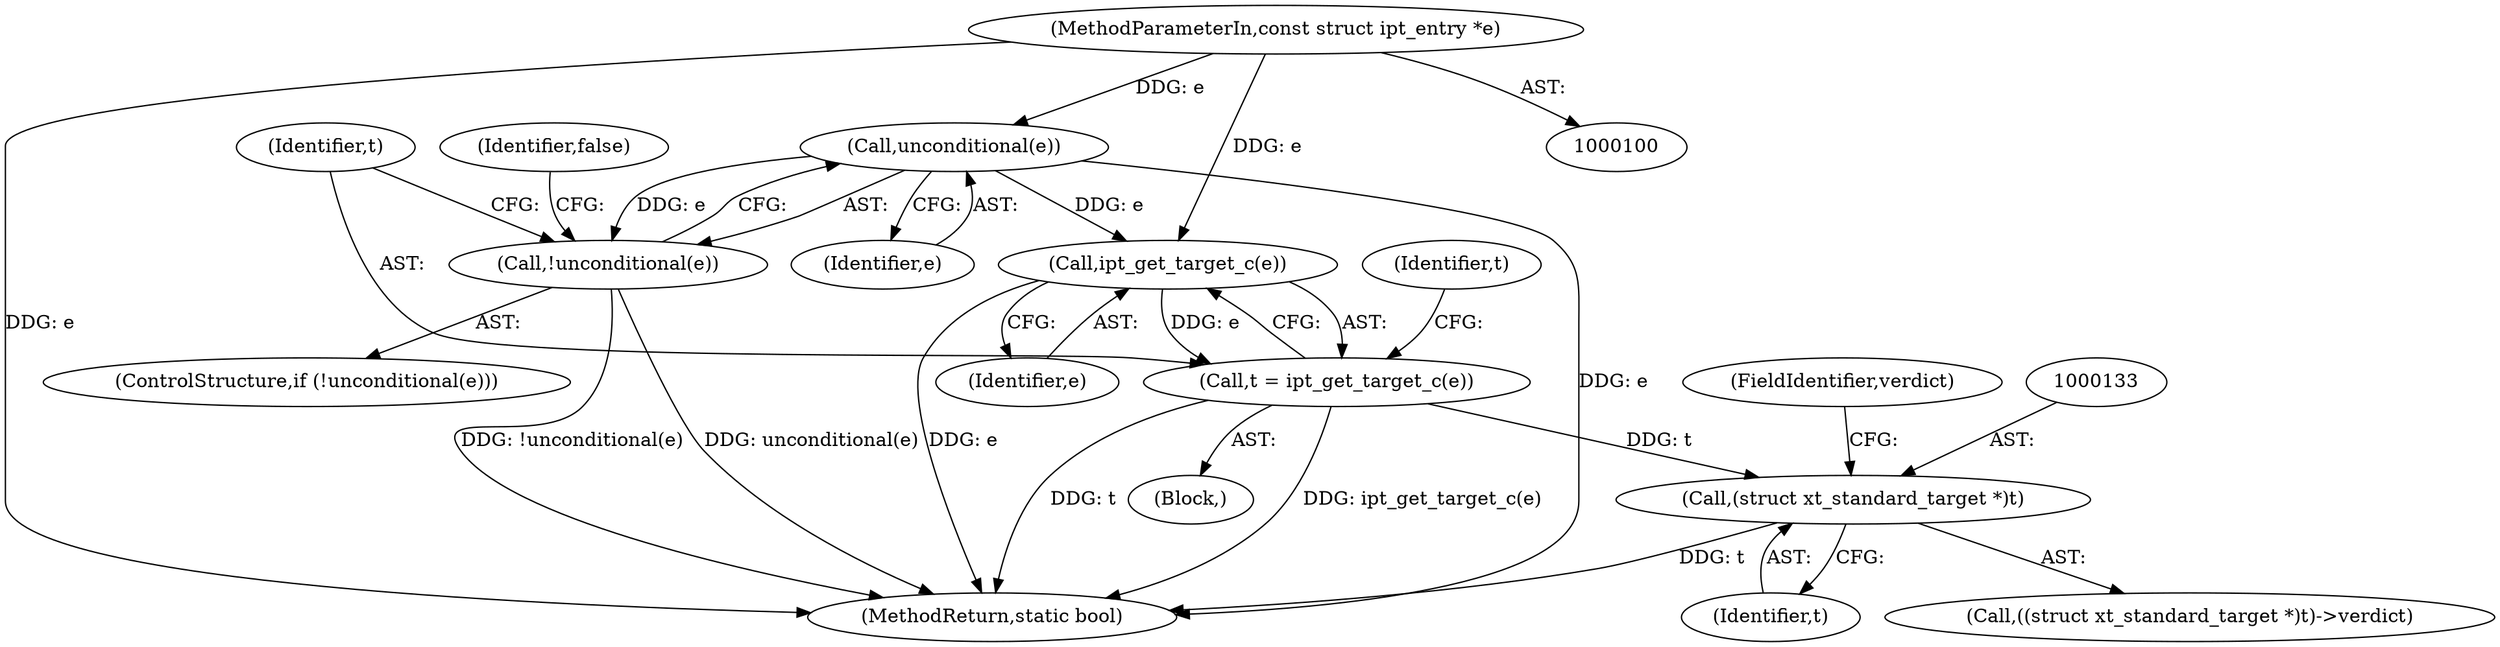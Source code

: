 digraph "0_linux_54d83fc74aa9ec72794373cb47432c5f7fb1a309_4@pointer" {
"1000101" [label="(MethodParameterIn,const struct ipt_entry *e)"];
"1000107" [label="(Call,unconditional(e))"];
"1000106" [label="(Call,!unconditional(e))"];
"1000113" [label="(Call,ipt_get_target_c(e))"];
"1000111" [label="(Call,t = ipt_get_target_c(e))"];
"1000132" [label="(Call,(struct xt_standard_target *)t)"];
"1000150" [label="(MethodReturn,static bool)"];
"1000101" [label="(MethodParameterIn,const struct ipt_entry *e)"];
"1000113" [label="(Call,ipt_get_target_c(e))"];
"1000111" [label="(Call,t = ipt_get_target_c(e))"];
"1000134" [label="(Identifier,t)"];
"1000131" [label="(Call,((struct xt_standard_target *)t)->verdict)"];
"1000110" [label="(Identifier,false)"];
"1000108" [label="(Identifier,e)"];
"1000102" [label="(Block,)"];
"1000112" [label="(Identifier,t)"];
"1000121" [label="(Identifier,t)"];
"1000132" [label="(Call,(struct xt_standard_target *)t)"];
"1000135" [label="(FieldIdentifier,verdict)"];
"1000105" [label="(ControlStructure,if (!unconditional(e)))"];
"1000106" [label="(Call,!unconditional(e))"];
"1000114" [label="(Identifier,e)"];
"1000107" [label="(Call,unconditional(e))"];
"1000101" -> "1000100"  [label="AST: "];
"1000101" -> "1000150"  [label="DDG: e"];
"1000101" -> "1000107"  [label="DDG: e"];
"1000101" -> "1000113"  [label="DDG: e"];
"1000107" -> "1000106"  [label="AST: "];
"1000107" -> "1000108"  [label="CFG: "];
"1000108" -> "1000107"  [label="AST: "];
"1000106" -> "1000107"  [label="CFG: "];
"1000107" -> "1000150"  [label="DDG: e"];
"1000107" -> "1000106"  [label="DDG: e"];
"1000107" -> "1000113"  [label="DDG: e"];
"1000106" -> "1000105"  [label="AST: "];
"1000110" -> "1000106"  [label="CFG: "];
"1000112" -> "1000106"  [label="CFG: "];
"1000106" -> "1000150"  [label="DDG: unconditional(e)"];
"1000106" -> "1000150"  [label="DDG: !unconditional(e)"];
"1000113" -> "1000111"  [label="AST: "];
"1000113" -> "1000114"  [label="CFG: "];
"1000114" -> "1000113"  [label="AST: "];
"1000111" -> "1000113"  [label="CFG: "];
"1000113" -> "1000150"  [label="DDG: e"];
"1000113" -> "1000111"  [label="DDG: e"];
"1000111" -> "1000102"  [label="AST: "];
"1000112" -> "1000111"  [label="AST: "];
"1000121" -> "1000111"  [label="CFG: "];
"1000111" -> "1000150"  [label="DDG: t"];
"1000111" -> "1000150"  [label="DDG: ipt_get_target_c(e)"];
"1000111" -> "1000132"  [label="DDG: t"];
"1000132" -> "1000131"  [label="AST: "];
"1000132" -> "1000134"  [label="CFG: "];
"1000133" -> "1000132"  [label="AST: "];
"1000134" -> "1000132"  [label="AST: "];
"1000135" -> "1000132"  [label="CFG: "];
"1000132" -> "1000150"  [label="DDG: t"];
}
